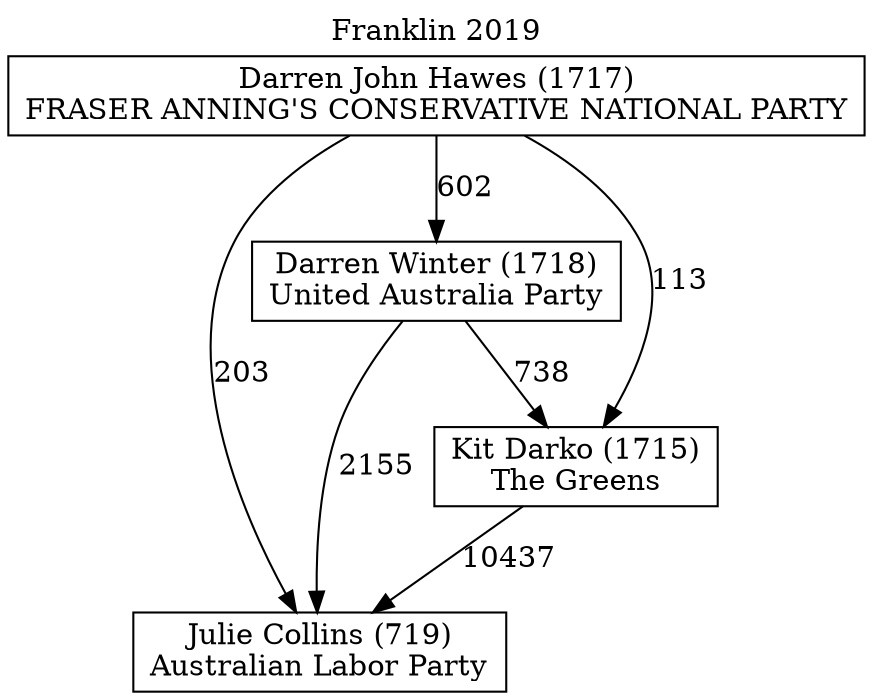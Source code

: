 // House preference flow
digraph "Julie Collins (719)_Franklin_2019" {
	graph [label="Franklin 2019" labelloc=t mclimit=10]
	node [shape=box]
	"Darren John Hawes (1717)" [label="Darren John Hawes (1717)
FRASER ANNING'S CONSERVATIVE NATIONAL PARTY"]
	"Darren Winter (1718)" [label="Darren Winter (1718)
United Australia Party"]
	"Julie Collins (719)" [label="Julie Collins (719)
Australian Labor Party"]
	"Kit Darko (1715)" [label="Kit Darko (1715)
The Greens"]
	"Darren John Hawes (1717)" -> "Darren Winter (1718)" [label=602]
	"Darren John Hawes (1717)" -> "Julie Collins (719)" [label=203]
	"Darren John Hawes (1717)" -> "Kit Darko (1715)" [label=113]
	"Darren Winter (1718)" -> "Julie Collins (719)" [label=2155]
	"Darren Winter (1718)" -> "Kit Darko (1715)" [label=738]
	"Kit Darko (1715)" -> "Julie Collins (719)" [label=10437]
}
